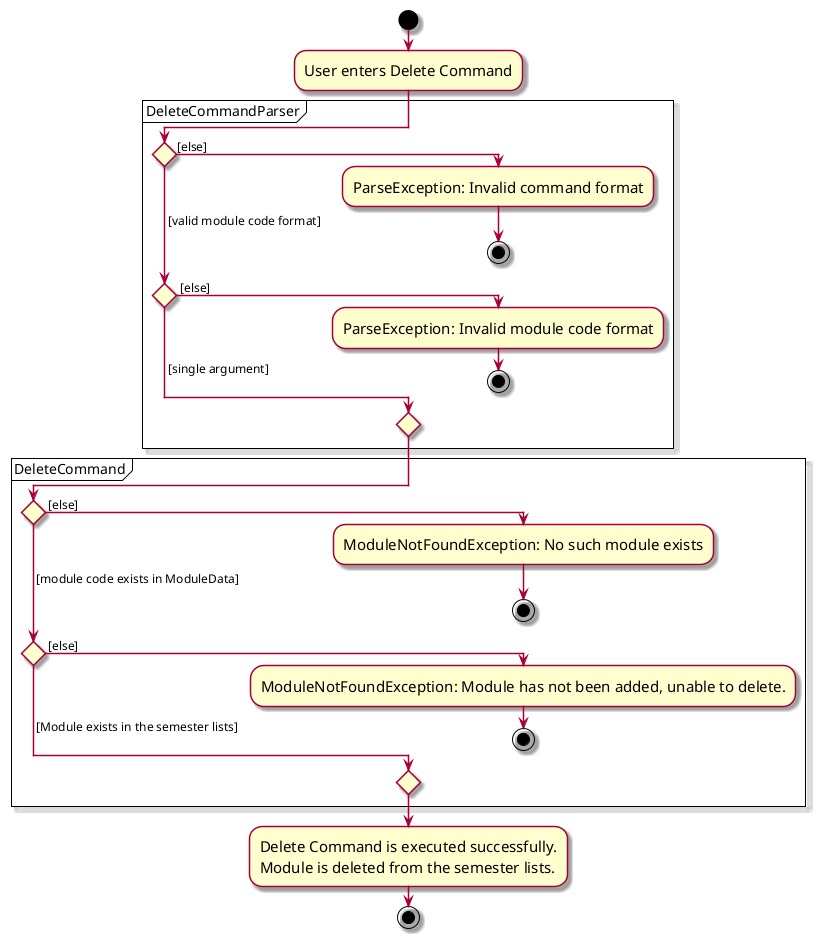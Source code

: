 @startuml
skin rose
skinparam ActivityFontSize 15
skinparam ArrowFontSize 12
!pragma useVerticalIf on
start
:User enters Delete Command;

partition DeleteCommandParser {

if () then ([else])
    :ParseException: Invalid command format;
    stop
( [valid module code format]) elseif () then ( [else])
    :ParseException: Invalid module code format;
    stop
else ( [single argument])

endif
}

partition DeleteCommand {

if () then ( [else])
    :ModuleNotFoundException: No such module exists;
    stop
( [module code exists in ModuleData]) elseif () then ( [else])
    :ModuleNotFoundException: Module has not been added, unable to delete.;
    stop
else ( [Module exists in the semester lists])

endif
}

:Delete Command is executed successfully.
Module is deleted from the semester lists.;

stop

@enduml